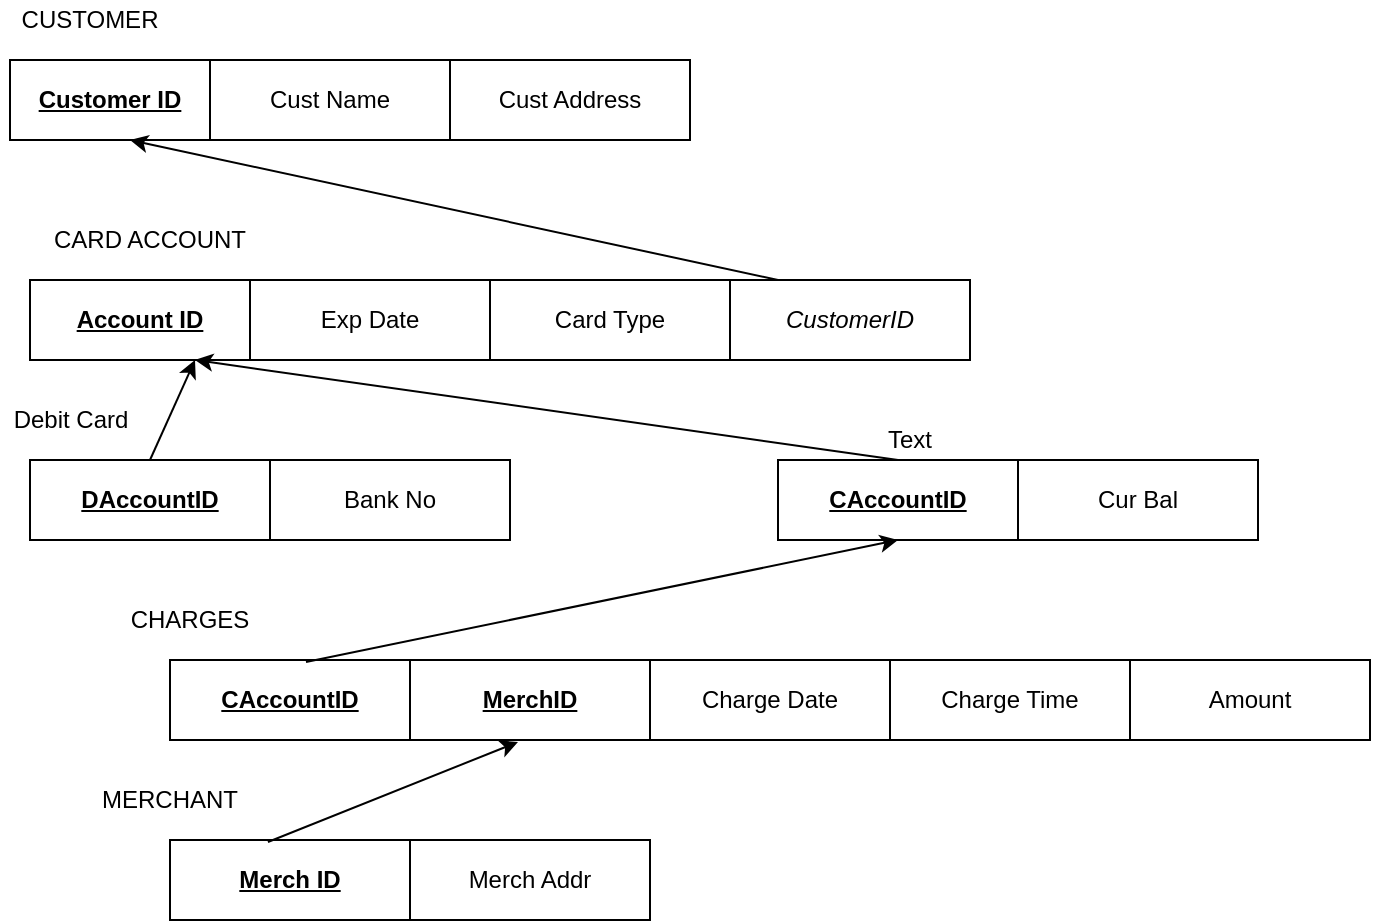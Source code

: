 <mxfile version="13.8.0" type="github">
  <diagram id="bMVnpUsRe7kVm7hbhH8q" name="Page-1">
    <mxGraphModel dx="890" dy="677" grid="1" gridSize="10" guides="1" tooltips="1" connect="1" arrows="1" fold="1" page="1" pageScale="1" pageWidth="827" pageHeight="1169" math="0" shadow="0">
      <root>
        <mxCell id="0" />
        <mxCell id="1" parent="0" />
        <mxCell id="C990iu7r9GBEBKF5YpmI-1" value="&lt;b&gt;&lt;u&gt;Customer ID&lt;/u&gt;&lt;/b&gt;" style="rounded=0;whiteSpace=wrap;html=1;" vertex="1" parent="1">
          <mxGeometry x="30" y="40" width="100" height="40" as="geometry" />
        </mxCell>
        <mxCell id="C990iu7r9GBEBKF5YpmI-2" value="Cust Name" style="rounded=0;whiteSpace=wrap;html=1;" vertex="1" parent="1">
          <mxGeometry x="130" y="40" width="120" height="40" as="geometry" />
        </mxCell>
        <mxCell id="C990iu7r9GBEBKF5YpmI-3" value="Cust Address" style="rounded=0;whiteSpace=wrap;html=1;" vertex="1" parent="1">
          <mxGeometry x="250" y="40" width="120" height="40" as="geometry" />
        </mxCell>
        <mxCell id="C990iu7r9GBEBKF5YpmI-4" value="&lt;b&gt;&lt;u&gt;Account ID&lt;/u&gt;&lt;/b&gt;" style="rounded=0;whiteSpace=wrap;html=1;" vertex="1" parent="1">
          <mxGeometry x="40" y="150" width="110" height="40" as="geometry" />
        </mxCell>
        <mxCell id="C990iu7r9GBEBKF5YpmI-5" value="Exp Date" style="rounded=0;whiteSpace=wrap;html=1;" vertex="1" parent="1">
          <mxGeometry x="150" y="150" width="120" height="40" as="geometry" />
        </mxCell>
        <mxCell id="C990iu7r9GBEBKF5YpmI-8" value="Card Type" style="rounded=0;whiteSpace=wrap;html=1;" vertex="1" parent="1">
          <mxGeometry x="270" y="150" width="120" height="40" as="geometry" />
        </mxCell>
        <mxCell id="C990iu7r9GBEBKF5YpmI-9" value="&lt;i&gt;CustomerID&lt;/i&gt;" style="rounded=0;whiteSpace=wrap;html=1;" vertex="1" parent="1">
          <mxGeometry x="390" y="150" width="120" height="40" as="geometry" />
        </mxCell>
        <mxCell id="C990iu7r9GBEBKF5YpmI-10" value="" style="endArrow=classic;html=1;" edge="1" parent="1">
          <mxGeometry width="50" height="50" relative="1" as="geometry">
            <mxPoint x="414" y="150" as="sourcePoint" />
            <mxPoint x="90" y="80" as="targetPoint" />
          </mxGeometry>
        </mxCell>
        <mxCell id="C990iu7r9GBEBKF5YpmI-11" value="CARD ACCOUNT" style="text;html=1;strokeColor=none;fillColor=none;align=center;verticalAlign=middle;whiteSpace=wrap;rounded=0;" vertex="1" parent="1">
          <mxGeometry x="40" y="120" width="120" height="20" as="geometry" />
        </mxCell>
        <mxCell id="C990iu7r9GBEBKF5YpmI-12" value="CUSTOMER" style="text;html=1;strokeColor=none;fillColor=none;align=center;verticalAlign=middle;whiteSpace=wrap;rounded=0;" vertex="1" parent="1">
          <mxGeometry x="50" y="10" width="40" height="20" as="geometry" />
        </mxCell>
        <mxCell id="C990iu7r9GBEBKF5YpmI-13" value="&lt;b&gt;&lt;u&gt;DAccountID&lt;/u&gt;&lt;/b&gt;" style="rounded=0;whiteSpace=wrap;html=1;" vertex="1" parent="1">
          <mxGeometry x="40" y="240" width="120" height="40" as="geometry" />
        </mxCell>
        <mxCell id="C990iu7r9GBEBKF5YpmI-14" value="Bank No" style="rounded=0;whiteSpace=wrap;html=1;" vertex="1" parent="1">
          <mxGeometry x="160" y="240" width="120" height="40" as="geometry" />
        </mxCell>
        <mxCell id="C990iu7r9GBEBKF5YpmI-15" value="Debit Card" style="text;html=1;align=center;verticalAlign=middle;resizable=0;points=[];autosize=1;" vertex="1" parent="1">
          <mxGeometry x="25" y="210" width="70" height="20" as="geometry" />
        </mxCell>
        <mxCell id="C990iu7r9GBEBKF5YpmI-16" value="" style="endArrow=classic;html=1;entryX=0.75;entryY=1;entryDx=0;entryDy=0;" edge="1" parent="1" target="C990iu7r9GBEBKF5YpmI-4">
          <mxGeometry width="50" height="50" relative="1" as="geometry">
            <mxPoint x="100" y="240" as="sourcePoint" />
            <mxPoint x="150" y="190" as="targetPoint" />
          </mxGeometry>
        </mxCell>
        <mxCell id="C990iu7r9GBEBKF5YpmI-17" value="&lt;b&gt;&lt;u&gt;CAccountID&lt;/u&gt;&lt;/b&gt;" style="rounded=0;whiteSpace=wrap;html=1;" vertex="1" parent="1">
          <mxGeometry x="414" y="240" width="120" height="40" as="geometry" />
        </mxCell>
        <mxCell id="C990iu7r9GBEBKF5YpmI-18" value="Cur Bal" style="rounded=0;whiteSpace=wrap;html=1;" vertex="1" parent="1">
          <mxGeometry x="534" y="240" width="120" height="40" as="geometry" />
        </mxCell>
        <mxCell id="C990iu7r9GBEBKF5YpmI-19" value="CHARGES" style="text;html=1;strokeColor=none;fillColor=none;align=center;verticalAlign=middle;whiteSpace=wrap;rounded=0;" vertex="1" parent="1">
          <mxGeometry x="70" y="310" width="100" height="20" as="geometry" />
        </mxCell>
        <mxCell id="C990iu7r9GBEBKF5YpmI-20" value="" style="endArrow=classic;html=1;entryX=0.75;entryY=1;entryDx=0;entryDy=0;exitX=0.5;exitY=0;exitDx=0;exitDy=0;" edge="1" parent="1" source="C990iu7r9GBEBKF5YpmI-17" target="C990iu7r9GBEBKF5YpmI-4">
          <mxGeometry width="50" height="50" relative="1" as="geometry">
            <mxPoint x="460" y="260" as="sourcePoint" />
            <mxPoint x="510" y="210" as="targetPoint" />
          </mxGeometry>
        </mxCell>
        <mxCell id="C990iu7r9GBEBKF5YpmI-22" value="&lt;b&gt;&lt;u&gt;CAccountID&lt;/u&gt;&lt;/b&gt;" style="rounded=0;whiteSpace=wrap;html=1;" vertex="1" parent="1">
          <mxGeometry x="110" y="340" width="120" height="40" as="geometry" />
        </mxCell>
        <mxCell id="C990iu7r9GBEBKF5YpmI-23" value="&lt;b&gt;&lt;u&gt;MerchID&lt;/u&gt;&lt;/b&gt;" style="rounded=0;whiteSpace=wrap;html=1;" vertex="1" parent="1">
          <mxGeometry x="230" y="340" width="120" height="40" as="geometry" />
        </mxCell>
        <mxCell id="C990iu7r9GBEBKF5YpmI-24" value="Charge Date" style="rounded=0;whiteSpace=wrap;html=1;" vertex="1" parent="1">
          <mxGeometry x="350" y="340" width="120" height="40" as="geometry" />
        </mxCell>
        <mxCell id="C990iu7r9GBEBKF5YpmI-25" value="Charge Time" style="rounded=0;whiteSpace=wrap;html=1;" vertex="1" parent="1">
          <mxGeometry x="470" y="340" width="120" height="40" as="geometry" />
        </mxCell>
        <mxCell id="C990iu7r9GBEBKF5YpmI-26" value="Amount" style="rounded=0;whiteSpace=wrap;html=1;" vertex="1" parent="1">
          <mxGeometry x="590" y="340" width="120" height="40" as="geometry" />
        </mxCell>
        <mxCell id="C990iu7r9GBEBKF5YpmI-27" value="" style="endArrow=classic;html=1;entryX=0.5;entryY=1;entryDx=0;entryDy=0;" edge="1" parent="1" target="C990iu7r9GBEBKF5YpmI-17">
          <mxGeometry width="50" height="50" relative="1" as="geometry">
            <mxPoint x="178" y="341" as="sourcePoint" />
            <mxPoint x="510" y="210" as="targetPoint" />
          </mxGeometry>
        </mxCell>
        <mxCell id="C990iu7r9GBEBKF5YpmI-28" value="Text" style="text;html=1;strokeColor=none;fillColor=none;align=center;verticalAlign=middle;whiteSpace=wrap;rounded=0;" vertex="1" parent="1">
          <mxGeometry x="460" y="220" width="40" height="20" as="geometry" />
        </mxCell>
        <mxCell id="C990iu7r9GBEBKF5YpmI-29" value="&lt;b&gt;&lt;u&gt;Merch ID&lt;/u&gt;&lt;/b&gt;" style="rounded=0;whiteSpace=wrap;html=1;" vertex="1" parent="1">
          <mxGeometry x="110" y="430" width="120" height="40" as="geometry" />
        </mxCell>
        <mxCell id="C990iu7r9GBEBKF5YpmI-31" value="Merch Addr" style="rounded=0;whiteSpace=wrap;html=1;" vertex="1" parent="1">
          <mxGeometry x="230" y="430" width="120" height="40" as="geometry" />
        </mxCell>
        <mxCell id="C990iu7r9GBEBKF5YpmI-32" value="" style="endArrow=classic;html=1;exitX=0.408;exitY=0.025;exitDx=0;exitDy=0;exitPerimeter=0;entryX=0.45;entryY=1.025;entryDx=0;entryDy=0;entryPerimeter=0;" edge="1" parent="1" source="C990iu7r9GBEBKF5YpmI-29" target="C990iu7r9GBEBKF5YpmI-23">
          <mxGeometry width="50" height="50" relative="1" as="geometry">
            <mxPoint x="460" y="260" as="sourcePoint" />
            <mxPoint x="510" y="210" as="targetPoint" />
            <Array as="points" />
          </mxGeometry>
        </mxCell>
        <mxCell id="C990iu7r9GBEBKF5YpmI-33" value="MERCHANT" style="text;html=1;strokeColor=none;fillColor=none;align=center;verticalAlign=middle;whiteSpace=wrap;rounded=0;" vertex="1" parent="1">
          <mxGeometry x="90" y="400" width="40" height="20" as="geometry" />
        </mxCell>
      </root>
    </mxGraphModel>
  </diagram>
</mxfile>
